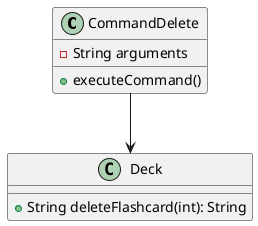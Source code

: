 @startuml
class CommandDelete {
  - String arguments
  + executeCommand()
}

class Deck {
  + String deleteFlashcard(int): String
}

CommandDelete --> Deck
@enduml